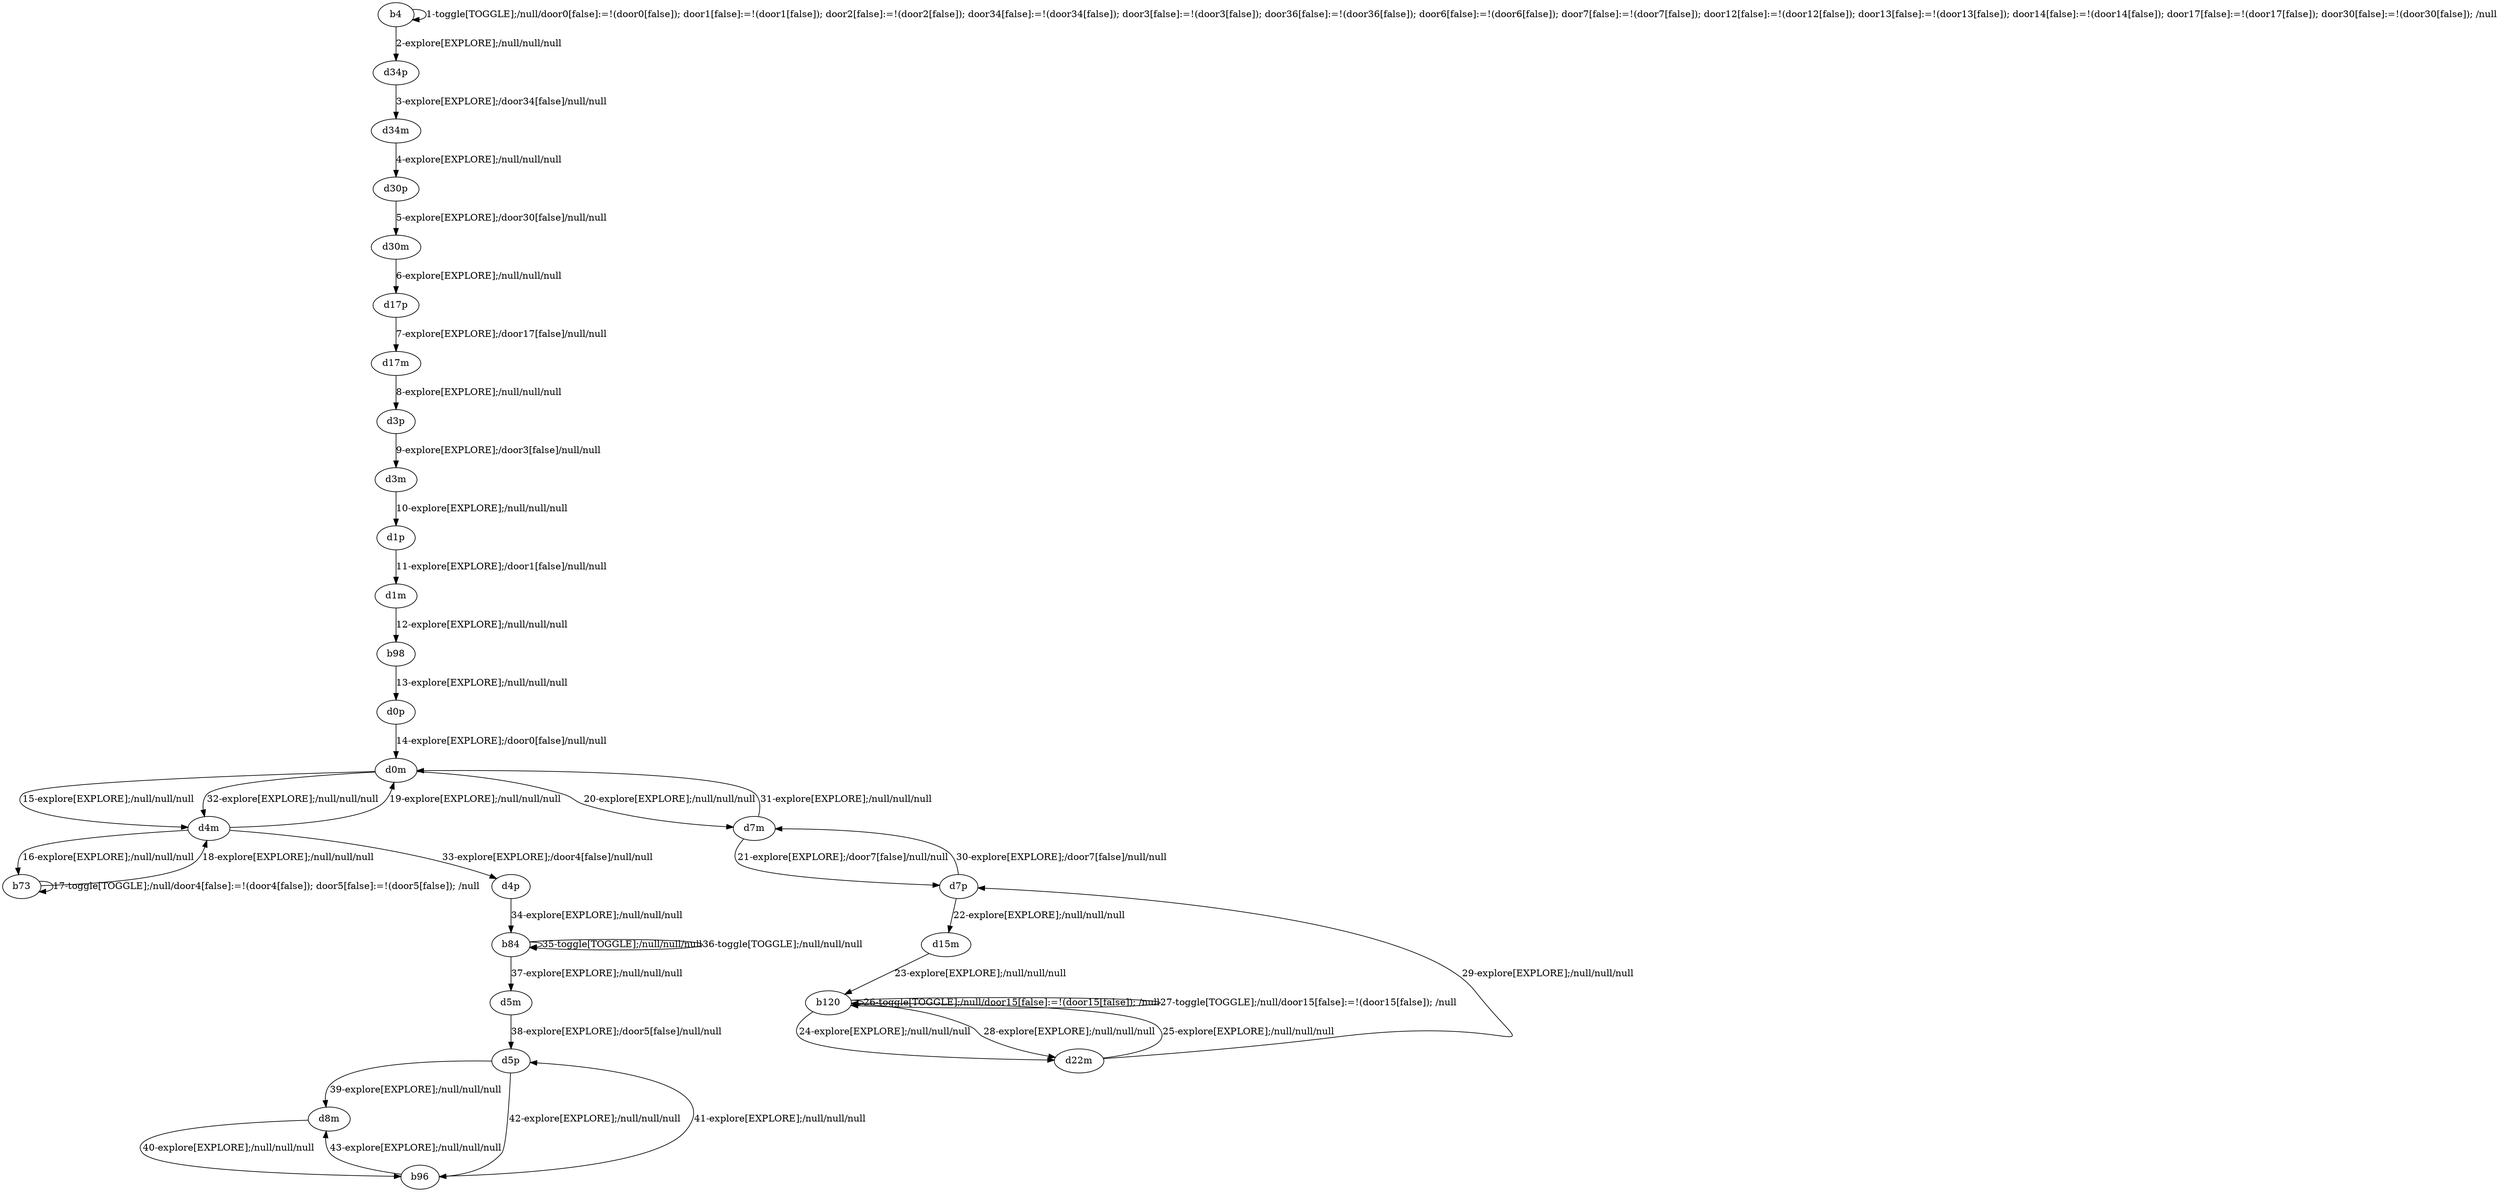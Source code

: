 # Total number of goals covered by this test: 7
# b96 --> d8m
# d5m --> d5p
# d8m --> b96
# b84 --> d5m
# d5p --> d8m
# b96 --> d5p
# d5p --> b96

digraph g {
"b4" -> "b4" [label = "1-toggle[TOGGLE];/null/door0[false]:=!(door0[false]); door1[false]:=!(door1[false]); door2[false]:=!(door2[false]); door34[false]:=!(door34[false]); door3[false]:=!(door3[false]); door36[false]:=!(door36[false]); door6[false]:=!(door6[false]); door7[false]:=!(door7[false]); door12[false]:=!(door12[false]); door13[false]:=!(door13[false]); door14[false]:=!(door14[false]); door17[false]:=!(door17[false]); door30[false]:=!(door30[false]); /null"];
"b4" -> "d34p" [label = "2-explore[EXPLORE];/null/null/null"];
"d34p" -> "d34m" [label = "3-explore[EXPLORE];/door34[false]/null/null"];
"d34m" -> "d30p" [label = "4-explore[EXPLORE];/null/null/null"];
"d30p" -> "d30m" [label = "5-explore[EXPLORE];/door30[false]/null/null"];
"d30m" -> "d17p" [label = "6-explore[EXPLORE];/null/null/null"];
"d17p" -> "d17m" [label = "7-explore[EXPLORE];/door17[false]/null/null"];
"d17m" -> "d3p" [label = "8-explore[EXPLORE];/null/null/null"];
"d3p" -> "d3m" [label = "9-explore[EXPLORE];/door3[false]/null/null"];
"d3m" -> "d1p" [label = "10-explore[EXPLORE];/null/null/null"];
"d1p" -> "d1m" [label = "11-explore[EXPLORE];/door1[false]/null/null"];
"d1m" -> "b98" [label = "12-explore[EXPLORE];/null/null/null"];
"b98" -> "d0p" [label = "13-explore[EXPLORE];/null/null/null"];
"d0p" -> "d0m" [label = "14-explore[EXPLORE];/door0[false]/null/null"];
"d0m" -> "d4m" [label = "15-explore[EXPLORE];/null/null/null"];
"d4m" -> "b73" [label = "16-explore[EXPLORE];/null/null/null"];
"b73" -> "b73" [label = "17-toggle[TOGGLE];/null/door4[false]:=!(door4[false]); door5[false]:=!(door5[false]); /null"];
"b73" -> "d4m" [label = "18-explore[EXPLORE];/null/null/null"];
"d4m" -> "d0m" [label = "19-explore[EXPLORE];/null/null/null"];
"d0m" -> "d7m" [label = "20-explore[EXPLORE];/null/null/null"];
"d7m" -> "d7p" [label = "21-explore[EXPLORE];/door7[false]/null/null"];
"d7p" -> "d15m" [label = "22-explore[EXPLORE];/null/null/null"];
"d15m" -> "b120" [label = "23-explore[EXPLORE];/null/null/null"];
"b120" -> "d22m" [label = "24-explore[EXPLORE];/null/null/null"];
"d22m" -> "b120" [label = "25-explore[EXPLORE];/null/null/null"];
"b120" -> "b120" [label = "26-toggle[TOGGLE];/null/door15[false]:=!(door15[false]); /null"];
"b120" -> "b120" [label = "27-toggle[TOGGLE];/null/door15[false]:=!(door15[false]); /null"];
"b120" -> "d22m" [label = "28-explore[EXPLORE];/null/null/null"];
"d22m" -> "d7p" [label = "29-explore[EXPLORE];/null/null/null"];
"d7p" -> "d7m" [label = "30-explore[EXPLORE];/door7[false]/null/null"];
"d7m" -> "d0m" [label = "31-explore[EXPLORE];/null/null/null"];
"d0m" -> "d4m" [label = "32-explore[EXPLORE];/null/null/null"];
"d4m" -> "d4p" [label = "33-explore[EXPLORE];/door4[false]/null/null"];
"d4p" -> "b84" [label = "34-explore[EXPLORE];/null/null/null"];
"b84" -> "b84" [label = "35-toggle[TOGGLE];/null/null/null"];
"b84" -> "b84" [label = "36-toggle[TOGGLE];/null/null/null"];
"b84" -> "d5m" [label = "37-explore[EXPLORE];/null/null/null"];
"d5m" -> "d5p" [label = "38-explore[EXPLORE];/door5[false]/null/null"];
"d5p" -> "d8m" [label = "39-explore[EXPLORE];/null/null/null"];
"d8m" -> "b96" [label = "40-explore[EXPLORE];/null/null/null"];
"b96" -> "d5p" [label = "41-explore[EXPLORE];/null/null/null"];
"d5p" -> "b96" [label = "42-explore[EXPLORE];/null/null/null"];
"b96" -> "d8m" [label = "43-explore[EXPLORE];/null/null/null"];
}